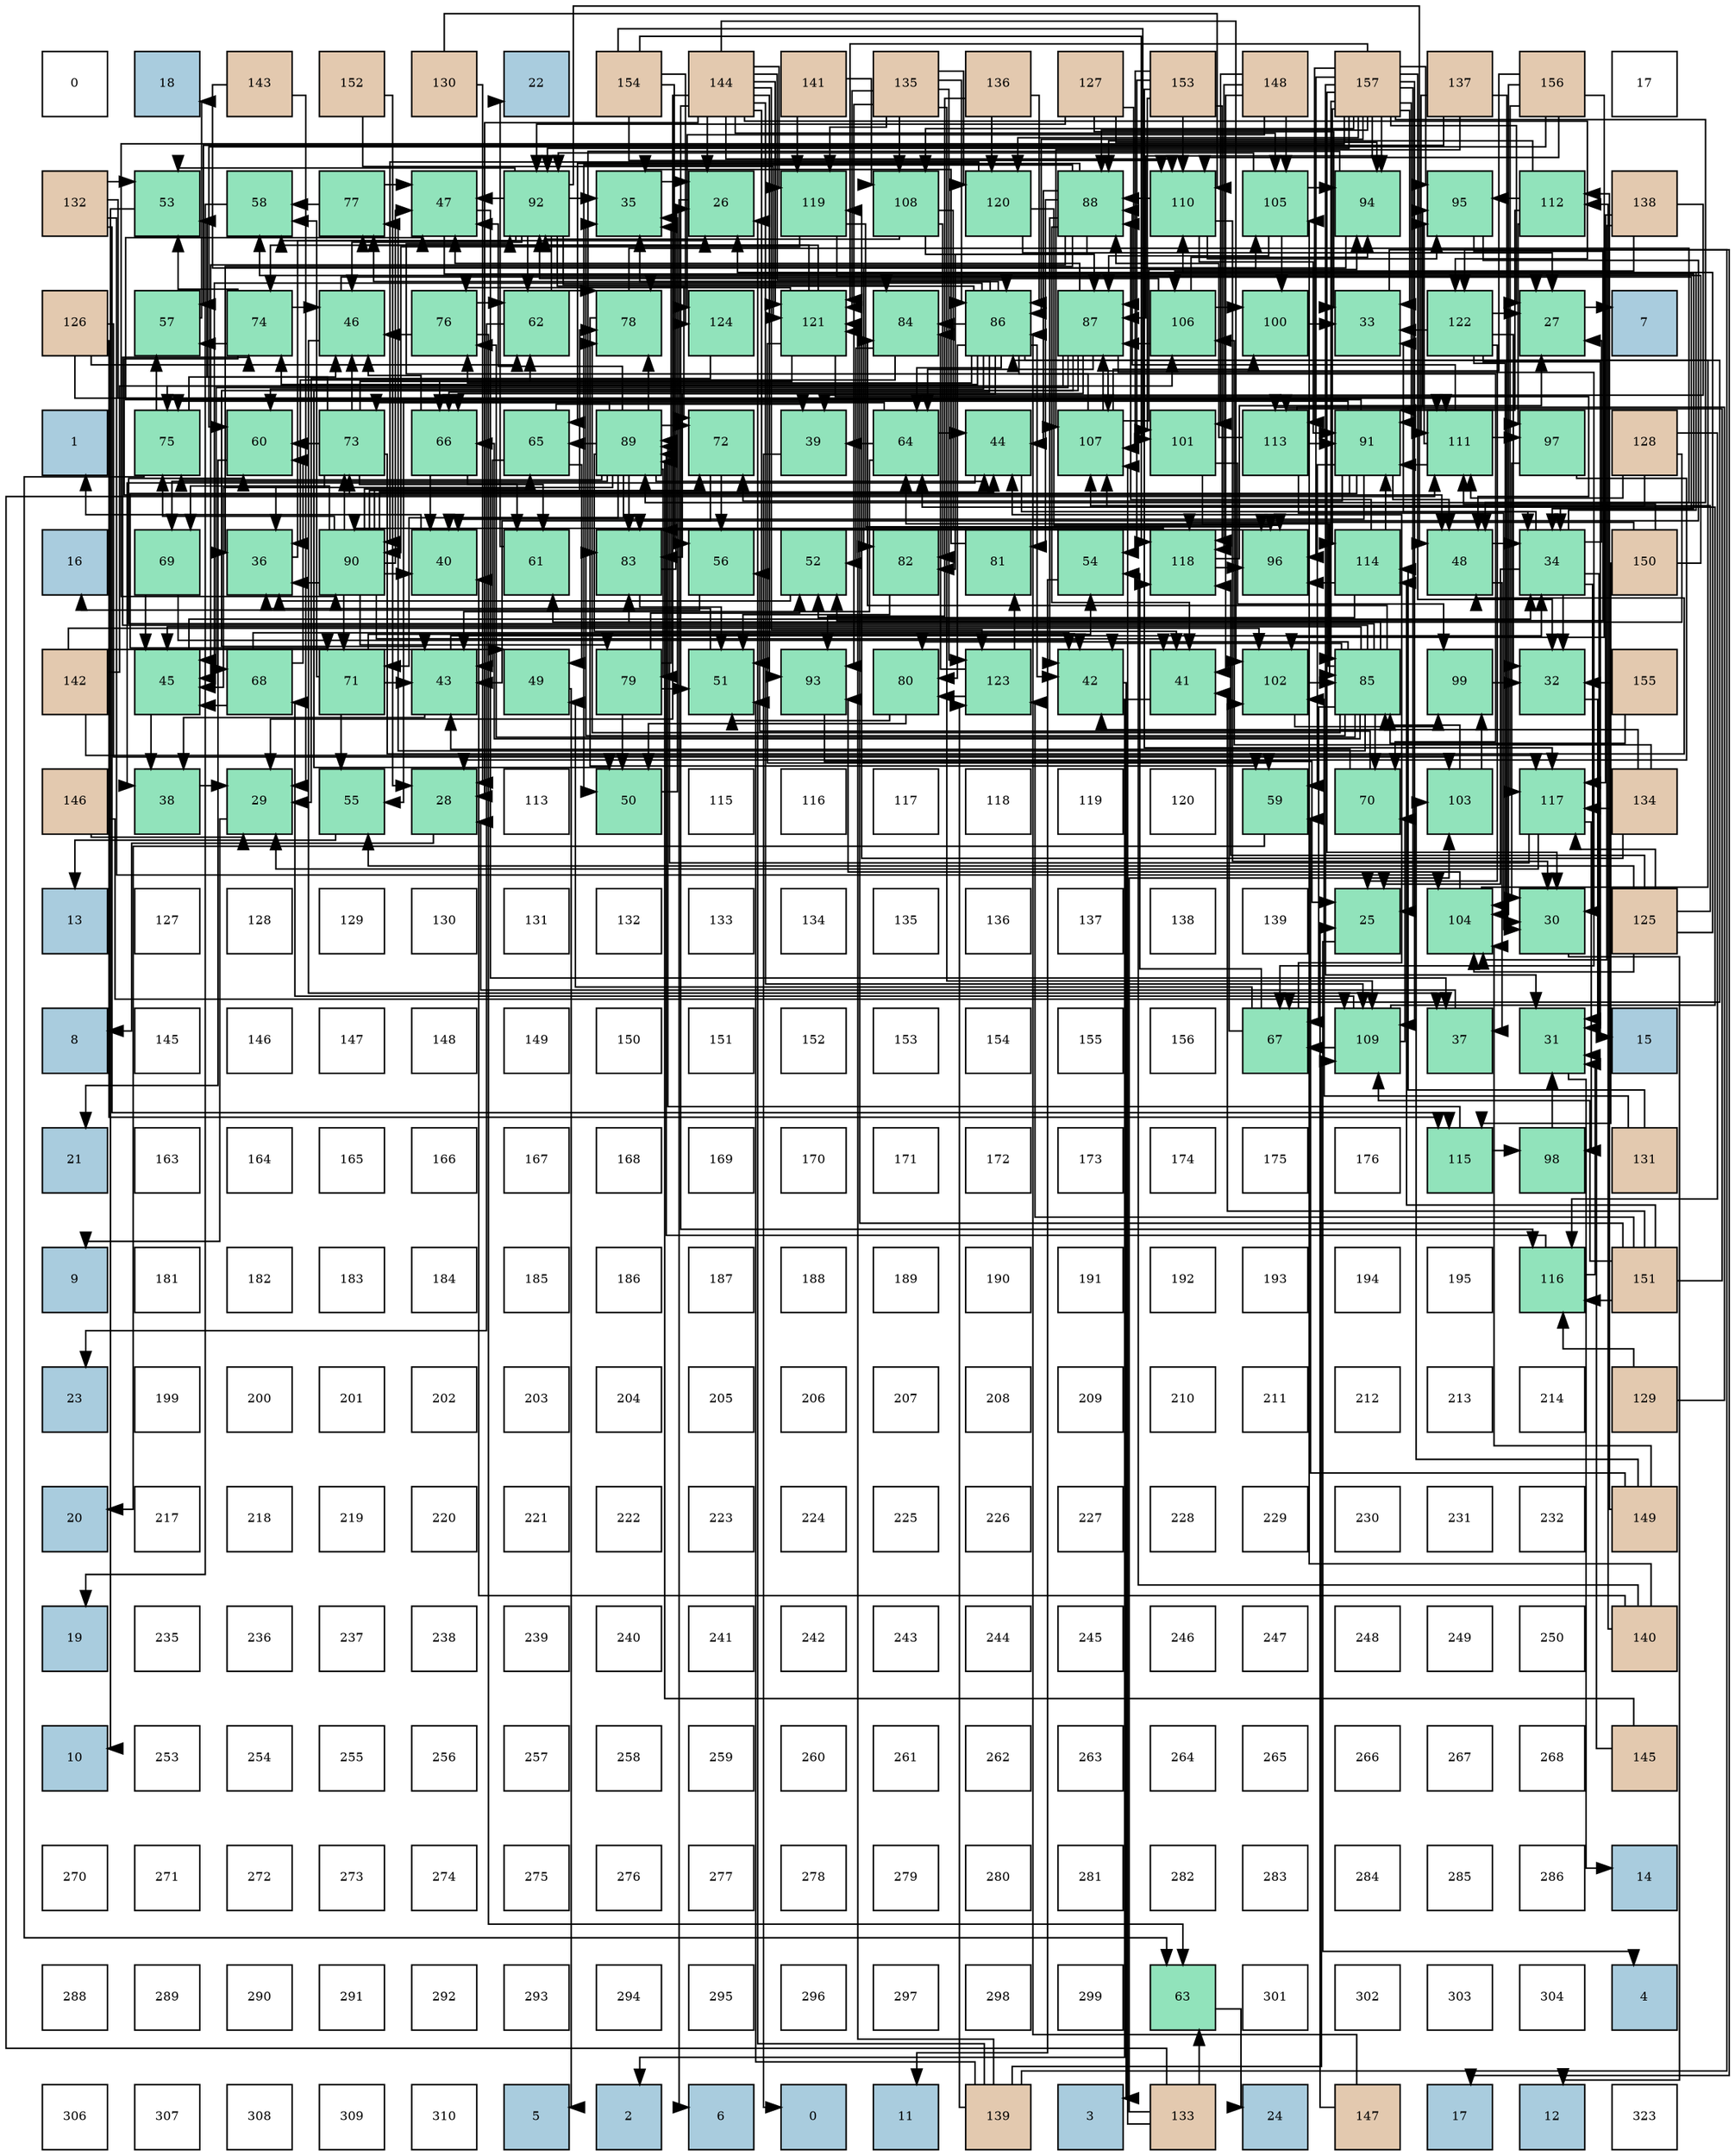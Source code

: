 digraph layout{
 rankdir=TB;
 splines=ortho;
 node [style=filled shape=square fixedsize=true width=0.6];
0[label="0", fontsize=8, fillcolor="#ffffff"];
1[label="18", fontsize=8, fillcolor="#a9ccde"];
2[label="143", fontsize=8, fillcolor="#e3c9af"];
3[label="152", fontsize=8, fillcolor="#e3c9af"];
4[label="130", fontsize=8, fillcolor="#e3c9af"];
5[label="22", fontsize=8, fillcolor="#a9ccde"];
6[label="154", fontsize=8, fillcolor="#e3c9af"];
7[label="144", fontsize=8, fillcolor="#e3c9af"];
8[label="141", fontsize=8, fillcolor="#e3c9af"];
9[label="135", fontsize=8, fillcolor="#e3c9af"];
10[label="136", fontsize=8, fillcolor="#e3c9af"];
11[label="127", fontsize=8, fillcolor="#e3c9af"];
12[label="153", fontsize=8, fillcolor="#e3c9af"];
13[label="148", fontsize=8, fillcolor="#e3c9af"];
14[label="157", fontsize=8, fillcolor="#e3c9af"];
15[label="137", fontsize=8, fillcolor="#e3c9af"];
16[label="156", fontsize=8, fillcolor="#e3c9af"];
17[label="17", fontsize=8, fillcolor="#ffffff"];
18[label="132", fontsize=8, fillcolor="#e3c9af"];
19[label="53", fontsize=8, fillcolor="#91e3bb"];
20[label="58", fontsize=8, fillcolor="#91e3bb"];
21[label="77", fontsize=8, fillcolor="#91e3bb"];
22[label="47", fontsize=8, fillcolor="#91e3bb"];
23[label="92", fontsize=8, fillcolor="#91e3bb"];
24[label="35", fontsize=8, fillcolor="#91e3bb"];
25[label="26", fontsize=8, fillcolor="#91e3bb"];
26[label="119", fontsize=8, fillcolor="#91e3bb"];
27[label="108", fontsize=8, fillcolor="#91e3bb"];
28[label="120", fontsize=8, fillcolor="#91e3bb"];
29[label="88", fontsize=8, fillcolor="#91e3bb"];
30[label="110", fontsize=8, fillcolor="#91e3bb"];
31[label="105", fontsize=8, fillcolor="#91e3bb"];
32[label="94", fontsize=8, fillcolor="#91e3bb"];
33[label="95", fontsize=8, fillcolor="#91e3bb"];
34[label="112", fontsize=8, fillcolor="#91e3bb"];
35[label="138", fontsize=8, fillcolor="#e3c9af"];
36[label="126", fontsize=8, fillcolor="#e3c9af"];
37[label="57", fontsize=8, fillcolor="#91e3bb"];
38[label="74", fontsize=8, fillcolor="#91e3bb"];
39[label="46", fontsize=8, fillcolor="#91e3bb"];
40[label="76", fontsize=8, fillcolor="#91e3bb"];
41[label="62", fontsize=8, fillcolor="#91e3bb"];
42[label="78", fontsize=8, fillcolor="#91e3bb"];
43[label="124", fontsize=8, fillcolor="#91e3bb"];
44[label="121", fontsize=8, fillcolor="#91e3bb"];
45[label="84", fontsize=8, fillcolor="#91e3bb"];
46[label="86", fontsize=8, fillcolor="#91e3bb"];
47[label="87", fontsize=8, fillcolor="#91e3bb"];
48[label="106", fontsize=8, fillcolor="#91e3bb"];
49[label="100", fontsize=8, fillcolor="#91e3bb"];
50[label="33", fontsize=8, fillcolor="#91e3bb"];
51[label="122", fontsize=8, fillcolor="#91e3bb"];
52[label="27", fontsize=8, fillcolor="#91e3bb"];
53[label="7", fontsize=8, fillcolor="#a9ccde"];
54[label="1", fontsize=8, fillcolor="#a9ccde"];
55[label="75", fontsize=8, fillcolor="#91e3bb"];
56[label="60", fontsize=8, fillcolor="#91e3bb"];
57[label="73", fontsize=8, fillcolor="#91e3bb"];
58[label="66", fontsize=8, fillcolor="#91e3bb"];
59[label="65", fontsize=8, fillcolor="#91e3bb"];
60[label="89", fontsize=8, fillcolor="#91e3bb"];
61[label="72", fontsize=8, fillcolor="#91e3bb"];
62[label="39", fontsize=8, fillcolor="#91e3bb"];
63[label="64", fontsize=8, fillcolor="#91e3bb"];
64[label="44", fontsize=8, fillcolor="#91e3bb"];
65[label="107", fontsize=8, fillcolor="#91e3bb"];
66[label="101", fontsize=8, fillcolor="#91e3bb"];
67[label="113", fontsize=8, fillcolor="#91e3bb"];
68[label="91", fontsize=8, fillcolor="#91e3bb"];
69[label="111", fontsize=8, fillcolor="#91e3bb"];
70[label="97", fontsize=8, fillcolor="#91e3bb"];
71[label="128", fontsize=8, fillcolor="#e3c9af"];
72[label="16", fontsize=8, fillcolor="#a9ccde"];
73[label="69", fontsize=8, fillcolor="#91e3bb"];
74[label="36", fontsize=8, fillcolor="#91e3bb"];
75[label="90", fontsize=8, fillcolor="#91e3bb"];
76[label="40", fontsize=8, fillcolor="#91e3bb"];
77[label="61", fontsize=8, fillcolor="#91e3bb"];
78[label="83", fontsize=8, fillcolor="#91e3bb"];
79[label="56", fontsize=8, fillcolor="#91e3bb"];
80[label="52", fontsize=8, fillcolor="#91e3bb"];
81[label="82", fontsize=8, fillcolor="#91e3bb"];
82[label="81", fontsize=8, fillcolor="#91e3bb"];
83[label="54", fontsize=8, fillcolor="#91e3bb"];
84[label="118", fontsize=8, fillcolor="#91e3bb"];
85[label="96", fontsize=8, fillcolor="#91e3bb"];
86[label="114", fontsize=8, fillcolor="#91e3bb"];
87[label="48", fontsize=8, fillcolor="#91e3bb"];
88[label="34", fontsize=8, fillcolor="#91e3bb"];
89[label="150", fontsize=8, fillcolor="#e3c9af"];
90[label="142", fontsize=8, fillcolor="#e3c9af"];
91[label="45", fontsize=8, fillcolor="#91e3bb"];
92[label="68", fontsize=8, fillcolor="#91e3bb"];
93[label="71", fontsize=8, fillcolor="#91e3bb"];
94[label="43", fontsize=8, fillcolor="#91e3bb"];
95[label="49", fontsize=8, fillcolor="#91e3bb"];
96[label="79", fontsize=8, fillcolor="#91e3bb"];
97[label="51", fontsize=8, fillcolor="#91e3bb"];
98[label="93", fontsize=8, fillcolor="#91e3bb"];
99[label="80", fontsize=8, fillcolor="#91e3bb"];
100[label="123", fontsize=8, fillcolor="#91e3bb"];
101[label="42", fontsize=8, fillcolor="#91e3bb"];
102[label="41", fontsize=8, fillcolor="#91e3bb"];
103[label="102", fontsize=8, fillcolor="#91e3bb"];
104[label="85", fontsize=8, fillcolor="#91e3bb"];
105[label="99", fontsize=8, fillcolor="#91e3bb"];
106[label="32", fontsize=8, fillcolor="#91e3bb"];
107[label="155", fontsize=8, fillcolor="#e3c9af"];
108[label="146", fontsize=8, fillcolor="#e3c9af"];
109[label="38", fontsize=8, fillcolor="#91e3bb"];
110[label="29", fontsize=8, fillcolor="#91e3bb"];
111[label="55", fontsize=8, fillcolor="#91e3bb"];
112[label="28", fontsize=8, fillcolor="#91e3bb"];
113[label="113", fontsize=8, fillcolor="#ffffff"];
114[label="50", fontsize=8, fillcolor="#91e3bb"];
115[label="115", fontsize=8, fillcolor="#ffffff"];
116[label="116", fontsize=8, fillcolor="#ffffff"];
117[label="117", fontsize=8, fillcolor="#ffffff"];
118[label="118", fontsize=8, fillcolor="#ffffff"];
119[label="119", fontsize=8, fillcolor="#ffffff"];
120[label="120", fontsize=8, fillcolor="#ffffff"];
121[label="59", fontsize=8, fillcolor="#91e3bb"];
122[label="70", fontsize=8, fillcolor="#91e3bb"];
123[label="103", fontsize=8, fillcolor="#91e3bb"];
124[label="117", fontsize=8, fillcolor="#91e3bb"];
125[label="134", fontsize=8, fillcolor="#e3c9af"];
126[label="13", fontsize=8, fillcolor="#a9ccde"];
127[label="127", fontsize=8, fillcolor="#ffffff"];
128[label="128", fontsize=8, fillcolor="#ffffff"];
129[label="129", fontsize=8, fillcolor="#ffffff"];
130[label="130", fontsize=8, fillcolor="#ffffff"];
131[label="131", fontsize=8, fillcolor="#ffffff"];
132[label="132", fontsize=8, fillcolor="#ffffff"];
133[label="133", fontsize=8, fillcolor="#ffffff"];
134[label="134", fontsize=8, fillcolor="#ffffff"];
135[label="135", fontsize=8, fillcolor="#ffffff"];
136[label="136", fontsize=8, fillcolor="#ffffff"];
137[label="137", fontsize=8, fillcolor="#ffffff"];
138[label="138", fontsize=8, fillcolor="#ffffff"];
139[label="139", fontsize=8, fillcolor="#ffffff"];
140[label="25", fontsize=8, fillcolor="#91e3bb"];
141[label="104", fontsize=8, fillcolor="#91e3bb"];
142[label="30", fontsize=8, fillcolor="#91e3bb"];
143[label="125", fontsize=8, fillcolor="#e3c9af"];
144[label="8", fontsize=8, fillcolor="#a9ccde"];
145[label="145", fontsize=8, fillcolor="#ffffff"];
146[label="146", fontsize=8, fillcolor="#ffffff"];
147[label="147", fontsize=8, fillcolor="#ffffff"];
148[label="148", fontsize=8, fillcolor="#ffffff"];
149[label="149", fontsize=8, fillcolor="#ffffff"];
150[label="150", fontsize=8, fillcolor="#ffffff"];
151[label="151", fontsize=8, fillcolor="#ffffff"];
152[label="152", fontsize=8, fillcolor="#ffffff"];
153[label="153", fontsize=8, fillcolor="#ffffff"];
154[label="154", fontsize=8, fillcolor="#ffffff"];
155[label="155", fontsize=8, fillcolor="#ffffff"];
156[label="156", fontsize=8, fillcolor="#ffffff"];
157[label="67", fontsize=8, fillcolor="#91e3bb"];
158[label="109", fontsize=8, fillcolor="#91e3bb"];
159[label="37", fontsize=8, fillcolor="#91e3bb"];
160[label="31", fontsize=8, fillcolor="#91e3bb"];
161[label="15", fontsize=8, fillcolor="#a9ccde"];
162[label="21", fontsize=8, fillcolor="#a9ccde"];
163[label="163", fontsize=8, fillcolor="#ffffff"];
164[label="164", fontsize=8, fillcolor="#ffffff"];
165[label="165", fontsize=8, fillcolor="#ffffff"];
166[label="166", fontsize=8, fillcolor="#ffffff"];
167[label="167", fontsize=8, fillcolor="#ffffff"];
168[label="168", fontsize=8, fillcolor="#ffffff"];
169[label="169", fontsize=8, fillcolor="#ffffff"];
170[label="170", fontsize=8, fillcolor="#ffffff"];
171[label="171", fontsize=8, fillcolor="#ffffff"];
172[label="172", fontsize=8, fillcolor="#ffffff"];
173[label="173", fontsize=8, fillcolor="#ffffff"];
174[label="174", fontsize=8, fillcolor="#ffffff"];
175[label="175", fontsize=8, fillcolor="#ffffff"];
176[label="176", fontsize=8, fillcolor="#ffffff"];
177[label="115", fontsize=8, fillcolor="#91e3bb"];
178[label="98", fontsize=8, fillcolor="#91e3bb"];
179[label="131", fontsize=8, fillcolor="#e3c9af"];
180[label="9", fontsize=8, fillcolor="#a9ccde"];
181[label="181", fontsize=8, fillcolor="#ffffff"];
182[label="182", fontsize=8, fillcolor="#ffffff"];
183[label="183", fontsize=8, fillcolor="#ffffff"];
184[label="184", fontsize=8, fillcolor="#ffffff"];
185[label="185", fontsize=8, fillcolor="#ffffff"];
186[label="186", fontsize=8, fillcolor="#ffffff"];
187[label="187", fontsize=8, fillcolor="#ffffff"];
188[label="188", fontsize=8, fillcolor="#ffffff"];
189[label="189", fontsize=8, fillcolor="#ffffff"];
190[label="190", fontsize=8, fillcolor="#ffffff"];
191[label="191", fontsize=8, fillcolor="#ffffff"];
192[label="192", fontsize=8, fillcolor="#ffffff"];
193[label="193", fontsize=8, fillcolor="#ffffff"];
194[label="194", fontsize=8, fillcolor="#ffffff"];
195[label="195", fontsize=8, fillcolor="#ffffff"];
196[label="116", fontsize=8, fillcolor="#91e3bb"];
197[label="151", fontsize=8, fillcolor="#e3c9af"];
198[label="23", fontsize=8, fillcolor="#a9ccde"];
199[label="199", fontsize=8, fillcolor="#ffffff"];
200[label="200", fontsize=8, fillcolor="#ffffff"];
201[label="201", fontsize=8, fillcolor="#ffffff"];
202[label="202", fontsize=8, fillcolor="#ffffff"];
203[label="203", fontsize=8, fillcolor="#ffffff"];
204[label="204", fontsize=8, fillcolor="#ffffff"];
205[label="205", fontsize=8, fillcolor="#ffffff"];
206[label="206", fontsize=8, fillcolor="#ffffff"];
207[label="207", fontsize=8, fillcolor="#ffffff"];
208[label="208", fontsize=8, fillcolor="#ffffff"];
209[label="209", fontsize=8, fillcolor="#ffffff"];
210[label="210", fontsize=8, fillcolor="#ffffff"];
211[label="211", fontsize=8, fillcolor="#ffffff"];
212[label="212", fontsize=8, fillcolor="#ffffff"];
213[label="213", fontsize=8, fillcolor="#ffffff"];
214[label="214", fontsize=8, fillcolor="#ffffff"];
215[label="129", fontsize=8, fillcolor="#e3c9af"];
216[label="20", fontsize=8, fillcolor="#a9ccde"];
217[label="217", fontsize=8, fillcolor="#ffffff"];
218[label="218", fontsize=8, fillcolor="#ffffff"];
219[label="219", fontsize=8, fillcolor="#ffffff"];
220[label="220", fontsize=8, fillcolor="#ffffff"];
221[label="221", fontsize=8, fillcolor="#ffffff"];
222[label="222", fontsize=8, fillcolor="#ffffff"];
223[label="223", fontsize=8, fillcolor="#ffffff"];
224[label="224", fontsize=8, fillcolor="#ffffff"];
225[label="225", fontsize=8, fillcolor="#ffffff"];
226[label="226", fontsize=8, fillcolor="#ffffff"];
227[label="227", fontsize=8, fillcolor="#ffffff"];
228[label="228", fontsize=8, fillcolor="#ffffff"];
229[label="229", fontsize=8, fillcolor="#ffffff"];
230[label="230", fontsize=8, fillcolor="#ffffff"];
231[label="231", fontsize=8, fillcolor="#ffffff"];
232[label="232", fontsize=8, fillcolor="#ffffff"];
233[label="149", fontsize=8, fillcolor="#e3c9af"];
234[label="19", fontsize=8, fillcolor="#a9ccde"];
235[label="235", fontsize=8, fillcolor="#ffffff"];
236[label="236", fontsize=8, fillcolor="#ffffff"];
237[label="237", fontsize=8, fillcolor="#ffffff"];
238[label="238", fontsize=8, fillcolor="#ffffff"];
239[label="239", fontsize=8, fillcolor="#ffffff"];
240[label="240", fontsize=8, fillcolor="#ffffff"];
241[label="241", fontsize=8, fillcolor="#ffffff"];
242[label="242", fontsize=8, fillcolor="#ffffff"];
243[label="243", fontsize=8, fillcolor="#ffffff"];
244[label="244", fontsize=8, fillcolor="#ffffff"];
245[label="245", fontsize=8, fillcolor="#ffffff"];
246[label="246", fontsize=8, fillcolor="#ffffff"];
247[label="247", fontsize=8, fillcolor="#ffffff"];
248[label="248", fontsize=8, fillcolor="#ffffff"];
249[label="249", fontsize=8, fillcolor="#ffffff"];
250[label="250", fontsize=8, fillcolor="#ffffff"];
251[label="140", fontsize=8, fillcolor="#e3c9af"];
252[label="10", fontsize=8, fillcolor="#a9ccde"];
253[label="253", fontsize=8, fillcolor="#ffffff"];
254[label="254", fontsize=8, fillcolor="#ffffff"];
255[label="255", fontsize=8, fillcolor="#ffffff"];
256[label="256", fontsize=8, fillcolor="#ffffff"];
257[label="257", fontsize=8, fillcolor="#ffffff"];
258[label="258", fontsize=8, fillcolor="#ffffff"];
259[label="259", fontsize=8, fillcolor="#ffffff"];
260[label="260", fontsize=8, fillcolor="#ffffff"];
261[label="261", fontsize=8, fillcolor="#ffffff"];
262[label="262", fontsize=8, fillcolor="#ffffff"];
263[label="263", fontsize=8, fillcolor="#ffffff"];
264[label="264", fontsize=8, fillcolor="#ffffff"];
265[label="265", fontsize=8, fillcolor="#ffffff"];
266[label="266", fontsize=8, fillcolor="#ffffff"];
267[label="267", fontsize=8, fillcolor="#ffffff"];
268[label="268", fontsize=8, fillcolor="#ffffff"];
269[label="145", fontsize=8, fillcolor="#e3c9af"];
270[label="270", fontsize=8, fillcolor="#ffffff"];
271[label="271", fontsize=8, fillcolor="#ffffff"];
272[label="272", fontsize=8, fillcolor="#ffffff"];
273[label="273", fontsize=8, fillcolor="#ffffff"];
274[label="274", fontsize=8, fillcolor="#ffffff"];
275[label="275", fontsize=8, fillcolor="#ffffff"];
276[label="276", fontsize=8, fillcolor="#ffffff"];
277[label="277", fontsize=8, fillcolor="#ffffff"];
278[label="278", fontsize=8, fillcolor="#ffffff"];
279[label="279", fontsize=8, fillcolor="#ffffff"];
280[label="280", fontsize=8, fillcolor="#ffffff"];
281[label="281", fontsize=8, fillcolor="#ffffff"];
282[label="282", fontsize=8, fillcolor="#ffffff"];
283[label="283", fontsize=8, fillcolor="#ffffff"];
284[label="284", fontsize=8, fillcolor="#ffffff"];
285[label="285", fontsize=8, fillcolor="#ffffff"];
286[label="286", fontsize=8, fillcolor="#ffffff"];
287[label="14", fontsize=8, fillcolor="#a9ccde"];
288[label="288", fontsize=8, fillcolor="#ffffff"];
289[label="289", fontsize=8, fillcolor="#ffffff"];
290[label="290", fontsize=8, fillcolor="#ffffff"];
291[label="291", fontsize=8, fillcolor="#ffffff"];
292[label="292", fontsize=8, fillcolor="#ffffff"];
293[label="293", fontsize=8, fillcolor="#ffffff"];
294[label="294", fontsize=8, fillcolor="#ffffff"];
295[label="295", fontsize=8, fillcolor="#ffffff"];
296[label="296", fontsize=8, fillcolor="#ffffff"];
297[label="297", fontsize=8, fillcolor="#ffffff"];
298[label="298", fontsize=8, fillcolor="#ffffff"];
299[label="299", fontsize=8, fillcolor="#ffffff"];
300[label="63", fontsize=8, fillcolor="#91e3bb"];
301[label="301", fontsize=8, fillcolor="#ffffff"];
302[label="302", fontsize=8, fillcolor="#ffffff"];
303[label="303", fontsize=8, fillcolor="#ffffff"];
304[label="304", fontsize=8, fillcolor="#ffffff"];
305[label="4", fontsize=8, fillcolor="#a9ccde"];
306[label="306", fontsize=8, fillcolor="#ffffff"];
307[label="307", fontsize=8, fillcolor="#ffffff"];
308[label="308", fontsize=8, fillcolor="#ffffff"];
309[label="309", fontsize=8, fillcolor="#ffffff"];
310[label="310", fontsize=8, fillcolor="#ffffff"];
311[label="5", fontsize=8, fillcolor="#a9ccde"];
312[label="2", fontsize=8, fillcolor="#a9ccde"];
313[label="6", fontsize=8, fillcolor="#a9ccde"];
314[label="0", fontsize=8, fillcolor="#a9ccde"];
315[label="11", fontsize=8, fillcolor="#a9ccde"];
316[label="139", fontsize=8, fillcolor="#e3c9af"];
317[label="3", fontsize=8, fillcolor="#a9ccde"];
318[label="133", fontsize=8, fillcolor="#e3c9af"];
319[label="24", fontsize=8, fillcolor="#a9ccde"];
320[label="147", fontsize=8, fillcolor="#e3c9af"];
321[label="17", fontsize=8, fillcolor="#a9ccde"];
322[label="12", fontsize=8, fillcolor="#a9ccde"];
323[label="323", fontsize=8, fillcolor="#ffffff"];
edge [constraint=false, style=vis];140 -> 305;
25 -> 313;
52 -> 53;
112 -> 144;
110 -> 180;
142 -> 322;
160 -> 287;
106 -> 161;
50 -> 321;
88 -> 140;
88 -> 25;
88 -> 52;
88 -> 142;
88 -> 160;
88 -> 106;
88 -> 50;
24 -> 25;
74 -> 25;
159 -> 112;
109 -> 110;
62 -> 314;
76 -> 54;
102 -> 312;
101 -> 317;
94 -> 88;
94 -> 109;
64 -> 88;
64 -> 109;
91 -> 88;
91 -> 109;
39 -> 88;
39 -> 159;
22 -> 88;
22 -> 159;
87 -> 88;
87 -> 159;
95 -> 311;
114 -> 24;
97 -> 74;
80 -> 74;
19 -> 252;
83 -> 315;
111 -> 126;
79 -> 72;
37 -> 1;
20 -> 234;
121 -> 216;
56 -> 162;
77 -> 5;
41 -> 198;
300 -> 319;
63 -> 62;
63 -> 94;
63 -> 64;
63 -> 111;
59 -> 62;
59 -> 94;
59 -> 95;
58 -> 76;
58 -> 39;
58 -> 77;
157 -> 102;
157 -> 64;
157 -> 95;
157 -> 83;
92 -> 101;
92 -> 91;
92 -> 56;
73 -> 101;
73 -> 91;
122 -> 94;
122 -> 79;
93 -> 94;
93 -> 83;
93 -> 111;
93 -> 20;
61 -> 94;
61 -> 79;
57 -> 91;
57 -> 39;
57 -> 87;
57 -> 19;
57 -> 56;
57 -> 77;
57 -> 41;
38 -> 39;
38 -> 87;
38 -> 19;
38 -> 37;
55 -> 39;
55 -> 37;
55 -> 300;
40 -> 39;
40 -> 41;
40 -> 300;
21 -> 22;
21 -> 20;
42 -> 87;
42 -> 121;
96 -> 24;
96 -> 114;
96 -> 97;
96 -> 80;
99 -> 114;
99 -> 97;
82 -> 24;
81 -> 97;
78 -> 25;
78 -> 97;
45 -> 74;
45 -> 80;
104 -> 24;
104 -> 101;
104 -> 91;
104 -> 56;
104 -> 63;
104 -> 58;
104 -> 157;
104 -> 122;
104 -> 38;
104 -> 40;
104 -> 21;
104 -> 42;
104 -> 99;
104 -> 78;
104 -> 45;
46 -> 24;
46 -> 101;
46 -> 91;
46 -> 56;
46 -> 63;
46 -> 58;
46 -> 157;
46 -> 122;
46 -> 38;
46 -> 40;
46 -> 21;
46 -> 42;
46 -> 99;
46 -> 78;
46 -> 45;
47 -> 94;
47 -> 22;
47 -> 114;
47 -> 63;
47 -> 58;
47 -> 157;
47 -> 92;
47 -> 55;
29 -> 74;
29 -> 102;
29 -> 101;
29 -> 64;
29 -> 91;
29 -> 114;
29 -> 59;
29 -> 82;
29 -> 81;
60 -> 74;
60 -> 76;
60 -> 102;
60 -> 64;
60 -> 22;
60 -> 59;
60 -> 73;
60 -> 93;
60 -> 61;
60 -> 57;
60 -> 55;
60 -> 42;
60 -> 96;
60 -> 78;
75 -> 74;
75 -> 76;
75 -> 102;
75 -> 64;
75 -> 22;
75 -> 59;
75 -> 73;
75 -> 93;
75 -> 61;
75 -> 57;
75 -> 55;
75 -> 42;
75 -> 96;
68 -> 76;
68 -> 22;
68 -> 87;
68 -> 121;
68 -> 93;
68 -> 61;
68 -> 57;
68 -> 55;
23 -> 24;
23 -> 39;
23 -> 22;
23 -> 87;
23 -> 19;
23 -> 20;
23 -> 41;
23 -> 61;
23 -> 42;
23 -> 45;
98 -> 140;
32 -> 81;
32 -> 78;
33 -> 80;
33 -> 78;
85 -> 78;
70 -> 112;
70 -> 142;
178 -> 160;
105 -> 106;
49 -> 50;
66 -> 104;
66 -> 105;
103 -> 104;
103 -> 105;
123 -> 104;
123 -> 105;
141 -> 46;
141 -> 98;
31 -> 47;
31 -> 23;
31 -> 32;
31 -> 49;
48 -> 47;
48 -> 23;
48 -> 32;
48 -> 49;
65 -> 47;
65 -> 23;
65 -> 32;
65 -> 49;
27 -> 81;
27 -> 47;
27 -> 23;
27 -> 85;
158 -> 63;
158 -> 157;
158 -> 92;
158 -> 122;
30 -> 142;
30 -> 29;
30 -> 68;
30 -> 33;
69 -> 29;
69 -> 68;
69 -> 33;
69 -> 70;
34 -> 29;
34 -> 68;
34 -> 33;
34 -> 70;
67 -> 142;
67 -> 29;
67 -> 68;
67 -> 33;
86 -> 80;
86 -> 29;
86 -> 68;
86 -> 85;
177 -> 60;
177 -> 178;
196 -> 160;
196 -> 60;
124 -> 110;
124 -> 60;
124 -> 178;
84 -> 52;
84 -> 75;
84 -> 85;
26 -> 52;
26 -> 75;
26 -> 85;
28 -> 52;
28 -> 75;
28 -> 85;
44 -> 87;
44 -> 121;
44 -> 58;
44 -> 38;
44 -> 40;
44 -> 21;
51 -> 140;
51 -> 52;
51 -> 142;
51 -> 160;
51 -> 106;
51 -> 50;
100 -> 99;
100 -> 82;
100 -> 45;
43 -> 110;
143 -> 111;
143 -> 141;
143 -> 65;
143 -> 30;
143 -> 124;
143 -> 84;
36 -> 41;
36 -> 123;
36 -> 69;
36 -> 177;
11 -> 50;
11 -> 47;
11 -> 23;
11 -> 32;
71 -> 77;
71 -> 65;
71 -> 69;
71 -> 196;
215 -> 67;
215 -> 196;
4 -> 112;
4 -> 30;
179 -> 103;
179 -> 86;
18 -> 19;
18 -> 141;
18 -> 69;
18 -> 177;
318 -> 300;
318 -> 123;
318 -> 65;
318 -> 69;
125 -> 101;
125 -> 48;
125 -> 124;
125 -> 26;
9 -> 46;
9 -> 98;
9 -> 27;
9 -> 158;
9 -> 26;
9 -> 28;
9 -> 44;
9 -> 100;
10 -> 46;
10 -> 98;
10 -> 28;
15 -> 37;
15 -> 141;
15 -> 65;
15 -> 69;
35 -> 62;
35 -> 141;
35 -> 48;
35 -> 124;
316 -> 25;
316 -> 97;
316 -> 158;
316 -> 44;
316 -> 51;
316 -> 100;
251 -> 76;
251 -> 31;
251 -> 34;
251 -> 84;
8 -> 27;
8 -> 26;
90 -> 95;
90 -> 103;
90 -> 48;
90 -> 124;
2 -> 110;
2 -> 31;
7 -> 25;
7 -> 112;
7 -> 110;
7 -> 97;
7 -> 46;
7 -> 98;
7 -> 103;
7 -> 31;
7 -> 158;
7 -> 30;
7 -> 196;
7 -> 26;
7 -> 44;
7 -> 51;
7 -> 100;
269 -> 160;
269 -> 60;
108 -> 110;
108 -> 158;
320 -> 140;
320 -> 46;
13 -> 102;
13 -> 66;
13 -> 31;
13 -> 84;
13 -> 43;
233 -> 121;
233 -> 123;
233 -> 141;
233 -> 34;
89 -> 20;
89 -> 69;
89 -> 177;
89 -> 84;
197 -> 103;
197 -> 158;
197 -> 67;
197 -> 86;
197 -> 196;
197 -> 44;
197 -> 100;
3 -> 112;
3 -> 44;
12 -> 83;
12 -> 66;
12 -> 65;
12 -> 30;
12 -> 124;
12 -> 84;
6 -> 79;
6 -> 66;
6 -> 30;
6 -> 84;
6 -> 43;
107 -> 106;
107 -> 104;
16 -> 56;
16 -> 103;
16 -> 141;
16 -> 65;
16 -> 30;
16 -> 124;
14 -> 140;
14 -> 52;
14 -> 142;
14 -> 160;
14 -> 106;
14 -> 50;
14 -> 104;
14 -> 46;
14 -> 47;
14 -> 29;
14 -> 60;
14 -> 75;
14 -> 68;
14 -> 23;
14 -> 32;
14 -> 33;
14 -> 85;
14 -> 27;
14 -> 158;
14 -> 67;
14 -> 86;
14 -> 28;
14 -> 44;
edge [constraint=true, style=invis];
0 -> 18 -> 36 -> 54 -> 72 -> 90 -> 108 -> 126 -> 144 -> 162 -> 180 -> 198 -> 216 -> 234 -> 252 -> 270 -> 288 -> 306;
1 -> 19 -> 37 -> 55 -> 73 -> 91 -> 109 -> 127 -> 145 -> 163 -> 181 -> 199 -> 217 -> 235 -> 253 -> 271 -> 289 -> 307;
2 -> 20 -> 38 -> 56 -> 74 -> 92 -> 110 -> 128 -> 146 -> 164 -> 182 -> 200 -> 218 -> 236 -> 254 -> 272 -> 290 -> 308;
3 -> 21 -> 39 -> 57 -> 75 -> 93 -> 111 -> 129 -> 147 -> 165 -> 183 -> 201 -> 219 -> 237 -> 255 -> 273 -> 291 -> 309;
4 -> 22 -> 40 -> 58 -> 76 -> 94 -> 112 -> 130 -> 148 -> 166 -> 184 -> 202 -> 220 -> 238 -> 256 -> 274 -> 292 -> 310;
5 -> 23 -> 41 -> 59 -> 77 -> 95 -> 113 -> 131 -> 149 -> 167 -> 185 -> 203 -> 221 -> 239 -> 257 -> 275 -> 293 -> 311;
6 -> 24 -> 42 -> 60 -> 78 -> 96 -> 114 -> 132 -> 150 -> 168 -> 186 -> 204 -> 222 -> 240 -> 258 -> 276 -> 294 -> 312;
7 -> 25 -> 43 -> 61 -> 79 -> 97 -> 115 -> 133 -> 151 -> 169 -> 187 -> 205 -> 223 -> 241 -> 259 -> 277 -> 295 -> 313;
8 -> 26 -> 44 -> 62 -> 80 -> 98 -> 116 -> 134 -> 152 -> 170 -> 188 -> 206 -> 224 -> 242 -> 260 -> 278 -> 296 -> 314;
9 -> 27 -> 45 -> 63 -> 81 -> 99 -> 117 -> 135 -> 153 -> 171 -> 189 -> 207 -> 225 -> 243 -> 261 -> 279 -> 297 -> 315;
10 -> 28 -> 46 -> 64 -> 82 -> 100 -> 118 -> 136 -> 154 -> 172 -> 190 -> 208 -> 226 -> 244 -> 262 -> 280 -> 298 -> 316;
11 -> 29 -> 47 -> 65 -> 83 -> 101 -> 119 -> 137 -> 155 -> 173 -> 191 -> 209 -> 227 -> 245 -> 263 -> 281 -> 299 -> 317;
12 -> 30 -> 48 -> 66 -> 84 -> 102 -> 120 -> 138 -> 156 -> 174 -> 192 -> 210 -> 228 -> 246 -> 264 -> 282 -> 300 -> 318;
13 -> 31 -> 49 -> 67 -> 85 -> 103 -> 121 -> 139 -> 157 -> 175 -> 193 -> 211 -> 229 -> 247 -> 265 -> 283 -> 301 -> 319;
14 -> 32 -> 50 -> 68 -> 86 -> 104 -> 122 -> 140 -> 158 -> 176 -> 194 -> 212 -> 230 -> 248 -> 266 -> 284 -> 302 -> 320;
15 -> 33 -> 51 -> 69 -> 87 -> 105 -> 123 -> 141 -> 159 -> 177 -> 195 -> 213 -> 231 -> 249 -> 267 -> 285 -> 303 -> 321;
16 -> 34 -> 52 -> 70 -> 88 -> 106 -> 124 -> 142 -> 160 -> 178 -> 196 -> 214 -> 232 -> 250 -> 268 -> 286 -> 304 -> 322;
17 -> 35 -> 53 -> 71 -> 89 -> 107 -> 125 -> 143 -> 161 -> 179 -> 197 -> 215 -> 233 -> 251 -> 269 -> 287 -> 305 -> 323;
rank = same {0 -> 1 -> 2 -> 3 -> 4 -> 5 -> 6 -> 7 -> 8 -> 9 -> 10 -> 11 -> 12 -> 13 -> 14 -> 15 -> 16 -> 17};
rank = same {18 -> 19 -> 20 -> 21 -> 22 -> 23 -> 24 -> 25 -> 26 -> 27 -> 28 -> 29 -> 30 -> 31 -> 32 -> 33 -> 34 -> 35};
rank = same {36 -> 37 -> 38 -> 39 -> 40 -> 41 -> 42 -> 43 -> 44 -> 45 -> 46 -> 47 -> 48 -> 49 -> 50 -> 51 -> 52 -> 53};
rank = same {54 -> 55 -> 56 -> 57 -> 58 -> 59 -> 60 -> 61 -> 62 -> 63 -> 64 -> 65 -> 66 -> 67 -> 68 -> 69 -> 70 -> 71};
rank = same {72 -> 73 -> 74 -> 75 -> 76 -> 77 -> 78 -> 79 -> 80 -> 81 -> 82 -> 83 -> 84 -> 85 -> 86 -> 87 -> 88 -> 89};
rank = same {90 -> 91 -> 92 -> 93 -> 94 -> 95 -> 96 -> 97 -> 98 -> 99 -> 100 -> 101 -> 102 -> 103 -> 104 -> 105 -> 106 -> 107};
rank = same {108 -> 109 -> 110 -> 111 -> 112 -> 113 -> 114 -> 115 -> 116 -> 117 -> 118 -> 119 -> 120 -> 121 -> 122 -> 123 -> 124 -> 125};
rank = same {126 -> 127 -> 128 -> 129 -> 130 -> 131 -> 132 -> 133 -> 134 -> 135 -> 136 -> 137 -> 138 -> 139 -> 140 -> 141 -> 142 -> 143};
rank = same {144 -> 145 -> 146 -> 147 -> 148 -> 149 -> 150 -> 151 -> 152 -> 153 -> 154 -> 155 -> 156 -> 157 -> 158 -> 159 -> 160 -> 161};
rank = same {162 -> 163 -> 164 -> 165 -> 166 -> 167 -> 168 -> 169 -> 170 -> 171 -> 172 -> 173 -> 174 -> 175 -> 176 -> 177 -> 178 -> 179};
rank = same {180 -> 181 -> 182 -> 183 -> 184 -> 185 -> 186 -> 187 -> 188 -> 189 -> 190 -> 191 -> 192 -> 193 -> 194 -> 195 -> 196 -> 197};
rank = same {198 -> 199 -> 200 -> 201 -> 202 -> 203 -> 204 -> 205 -> 206 -> 207 -> 208 -> 209 -> 210 -> 211 -> 212 -> 213 -> 214 -> 215};
rank = same {216 -> 217 -> 218 -> 219 -> 220 -> 221 -> 222 -> 223 -> 224 -> 225 -> 226 -> 227 -> 228 -> 229 -> 230 -> 231 -> 232 -> 233};
rank = same {234 -> 235 -> 236 -> 237 -> 238 -> 239 -> 240 -> 241 -> 242 -> 243 -> 244 -> 245 -> 246 -> 247 -> 248 -> 249 -> 250 -> 251};
rank = same {252 -> 253 -> 254 -> 255 -> 256 -> 257 -> 258 -> 259 -> 260 -> 261 -> 262 -> 263 -> 264 -> 265 -> 266 -> 267 -> 268 -> 269};
rank = same {270 -> 271 -> 272 -> 273 -> 274 -> 275 -> 276 -> 277 -> 278 -> 279 -> 280 -> 281 -> 282 -> 283 -> 284 -> 285 -> 286 -> 287};
rank = same {288 -> 289 -> 290 -> 291 -> 292 -> 293 -> 294 -> 295 -> 296 -> 297 -> 298 -> 299 -> 300 -> 301 -> 302 -> 303 -> 304 -> 305};
rank = same {306 -> 307 -> 308 -> 309 -> 310 -> 311 -> 312 -> 313 -> 314 -> 315 -> 316 -> 317 -> 318 -> 319 -> 320 -> 321 -> 322 -> 323};
}